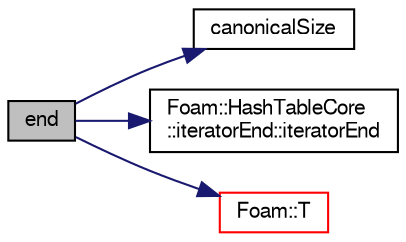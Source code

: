 digraph "end"
{
  bgcolor="transparent";
  edge [fontname="FreeSans",fontsize="10",labelfontname="FreeSans",labelfontsize="10"];
  node [fontname="FreeSans",fontsize="10",shape=record];
  rankdir="LR";
  Node1143 [label="end",height=0.2,width=0.4,color="black", fillcolor="grey75", style="filled", fontcolor="black"];
  Node1143 -> Node1144 [color="midnightblue",fontsize="10",style="solid",fontname="FreeSans"];
  Node1144 [label="canonicalSize",height=0.2,width=0.4,color="black",URL="$a25706.html#a929b99f07ab644a066b274a57a2e70c7",tooltip="Return a canonical (power-of-two) size. "];
  Node1143 -> Node1145 [color="midnightblue",fontsize="10",style="solid",fontname="FreeSans"];
  Node1145 [label="Foam::HashTableCore\l::iteratorEnd::iteratorEnd",height=0.2,width=0.4,color="black",URL="$a25710.html#a5e4ab54c98f8933527b22af74b998378",tooltip="Construct null. "];
  Node1143 -> Node1146 [color="midnightblue",fontsize="10",style="solid",fontname="FreeSans"];
  Node1146 [label="Foam::T",height=0.2,width=0.4,color="red",URL="$a21124.html#ae57fda0abb14bb0944947c463c6e09d4"];
}
